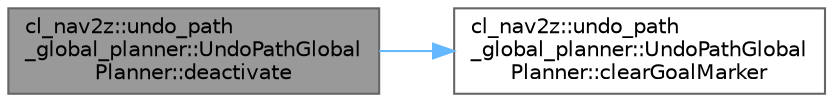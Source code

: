 digraph "cl_nav2z::undo_path_global_planner::UndoPathGlobalPlanner::deactivate"
{
 // LATEX_PDF_SIZE
  bgcolor="transparent";
  edge [fontname=Helvetica,fontsize=10,labelfontname=Helvetica,labelfontsize=10];
  node [fontname=Helvetica,fontsize=10,shape=box,height=0.2,width=0.4];
  rankdir="LR";
  Node1 [label="cl_nav2z::undo_path\l_global_planner::UndoPathGlobal\lPlanner::deactivate",height=0.2,width=0.4,color="gray40", fillcolor="grey60", style="filled", fontcolor="black",tooltip="Method to deactivate planner and any threads involved in execution."];
  Node1 -> Node2 [color="steelblue1",style="solid"];
  Node2 [label="cl_nav2z::undo_path\l_global_planner::UndoPathGlobal\lPlanner::clearGoalMarker",height=0.2,width=0.4,color="grey40", fillcolor="white", style="filled",URL="$classcl__nav2z_1_1undo__path__global__planner_1_1UndoPathGlobalPlanner.html#aea6a30aa428adeffe78f57ef9664079b",tooltip=" "];
}
